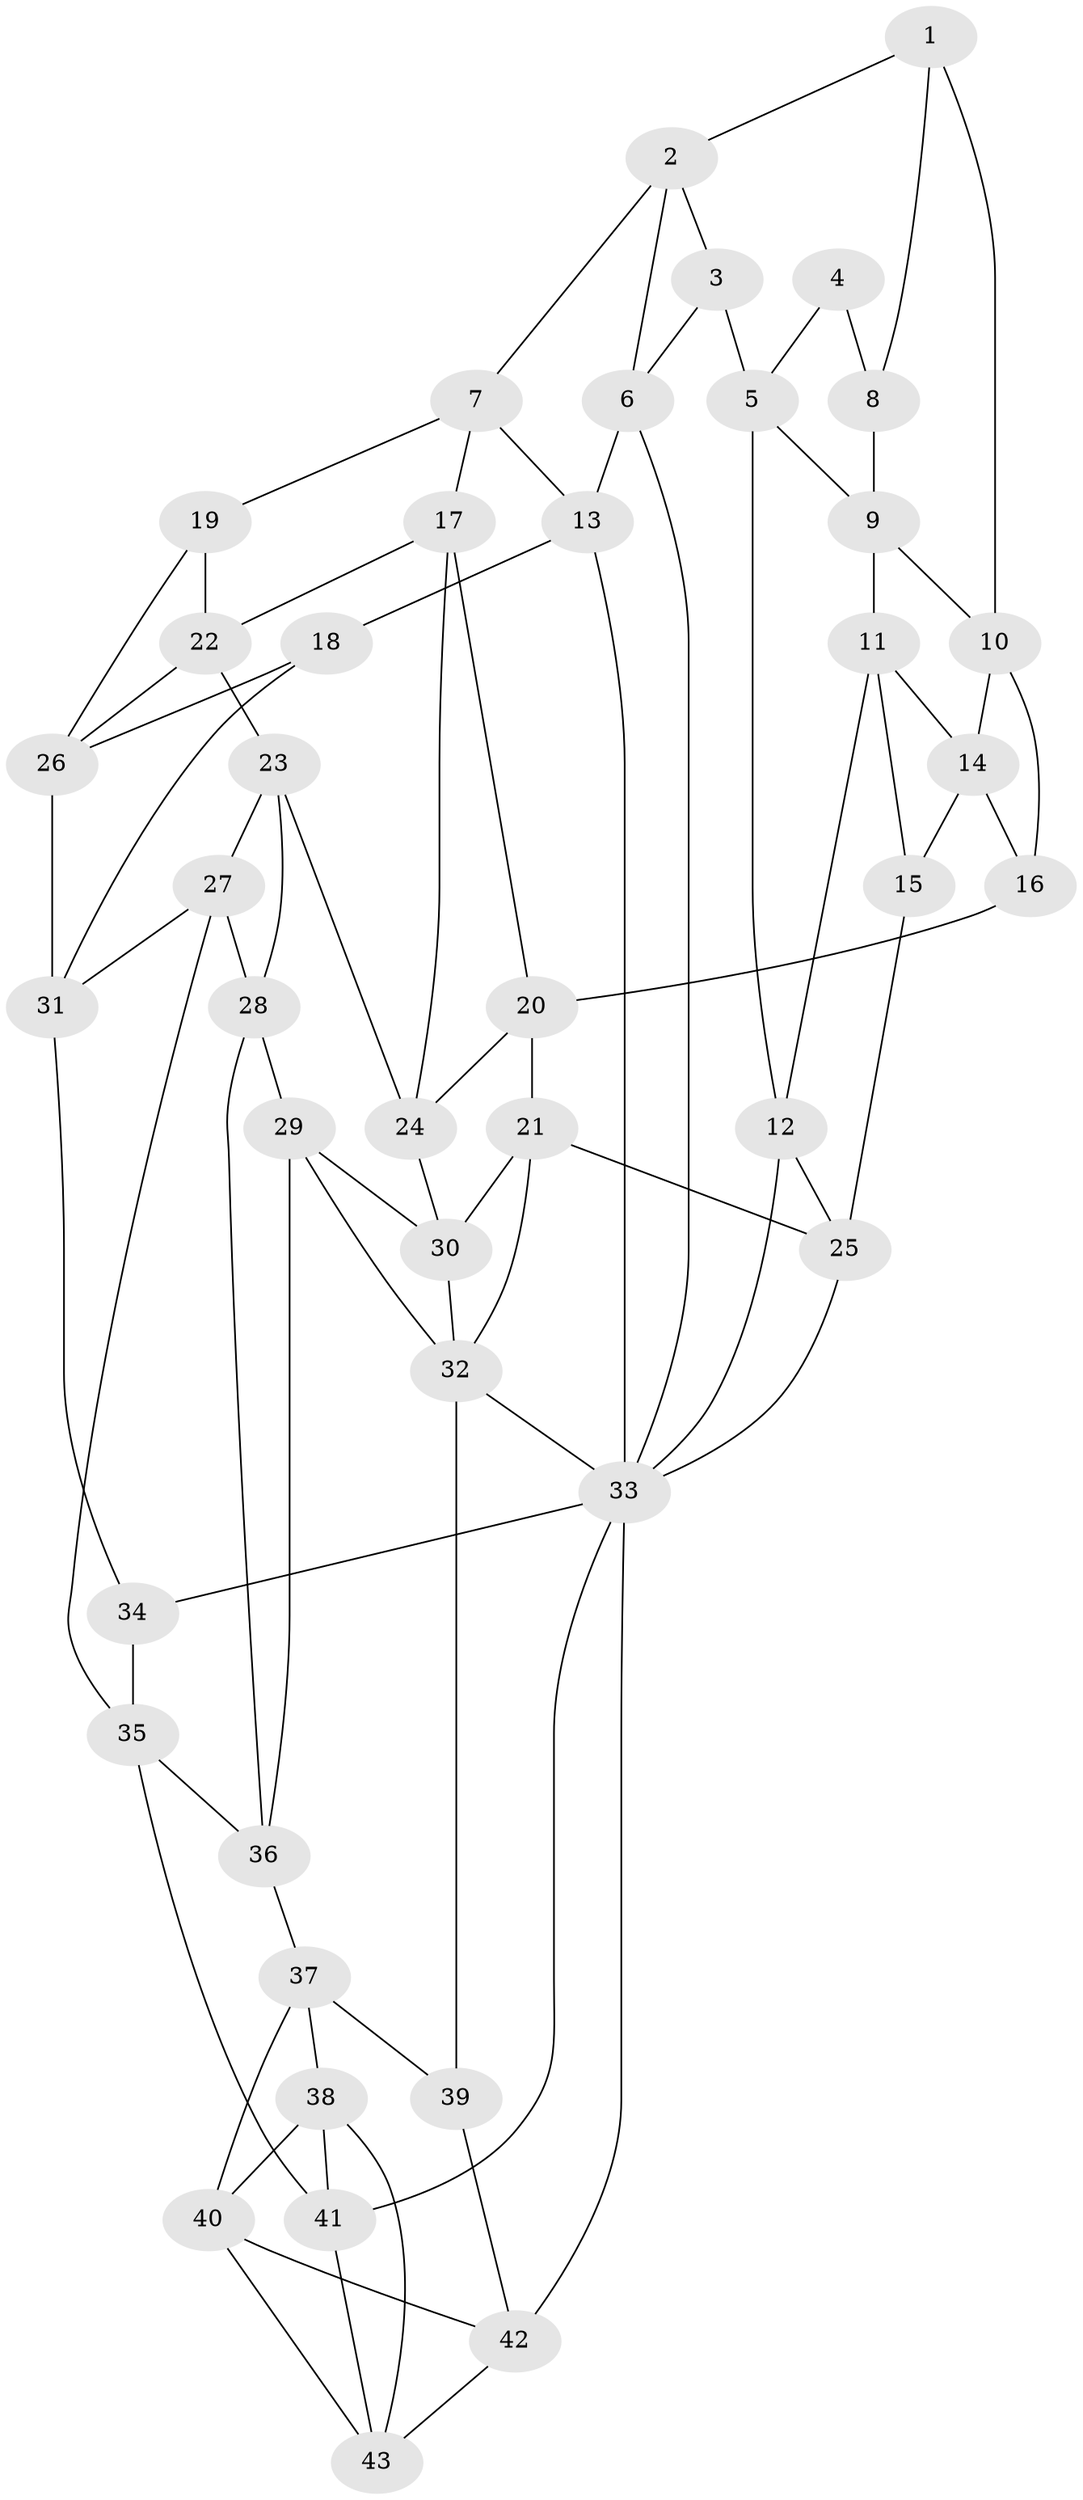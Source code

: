 // original degree distribution, {3: 0.023255813953488372, 6: 0.18604651162790697, 5: 0.5813953488372093, 4: 0.20930232558139536}
// Generated by graph-tools (version 1.1) at 2025/51/03/09/25 03:51:07]
// undirected, 43 vertices, 83 edges
graph export_dot {
graph [start="1"]
  node [color=gray90,style=filled];
  1;
  2;
  3;
  4;
  5;
  6;
  7;
  8;
  9;
  10;
  11;
  12;
  13;
  14;
  15;
  16;
  17;
  18;
  19;
  20;
  21;
  22;
  23;
  24;
  25;
  26;
  27;
  28;
  29;
  30;
  31;
  32;
  33;
  34;
  35;
  36;
  37;
  38;
  39;
  40;
  41;
  42;
  43;
  1 -- 2 [weight=1.0];
  1 -- 8 [weight=1.0];
  1 -- 10 [weight=1.0];
  2 -- 3 [weight=1.0];
  2 -- 6 [weight=1.0];
  2 -- 7 [weight=1.0];
  3 -- 5 [weight=1.0];
  3 -- 6 [weight=1.0];
  4 -- 5 [weight=1.0];
  4 -- 8 [weight=2.0];
  5 -- 9 [weight=1.0];
  5 -- 12 [weight=1.0];
  6 -- 13 [weight=1.0];
  6 -- 33 [weight=1.0];
  7 -- 13 [weight=1.0];
  7 -- 17 [weight=1.0];
  7 -- 19 [weight=1.0];
  8 -- 9 [weight=1.0];
  9 -- 10 [weight=1.0];
  9 -- 11 [weight=1.0];
  10 -- 14 [weight=1.0];
  10 -- 16 [weight=1.0];
  11 -- 12 [weight=1.0];
  11 -- 14 [weight=1.0];
  11 -- 15 [weight=1.0];
  12 -- 25 [weight=1.0];
  12 -- 33 [weight=2.0];
  13 -- 18 [weight=1.0];
  13 -- 33 [weight=1.0];
  14 -- 15 [weight=1.0];
  14 -- 16 [weight=1.0];
  15 -- 25 [weight=1.0];
  16 -- 20 [weight=1.0];
  17 -- 20 [weight=1.0];
  17 -- 22 [weight=1.0];
  17 -- 24 [weight=1.0];
  18 -- 26 [weight=1.0];
  18 -- 31 [weight=1.0];
  19 -- 22 [weight=1.0];
  19 -- 26 [weight=1.0];
  20 -- 21 [weight=1.0];
  20 -- 24 [weight=1.0];
  21 -- 25 [weight=1.0];
  21 -- 30 [weight=1.0];
  21 -- 32 [weight=1.0];
  22 -- 23 [weight=1.0];
  22 -- 26 [weight=1.0];
  23 -- 24 [weight=1.0];
  23 -- 27 [weight=1.0];
  23 -- 28 [weight=1.0];
  24 -- 30 [weight=1.0];
  25 -- 33 [weight=1.0];
  26 -- 31 [weight=1.0];
  27 -- 28 [weight=1.0];
  27 -- 31 [weight=1.0];
  27 -- 35 [weight=1.0];
  28 -- 29 [weight=1.0];
  28 -- 36 [weight=1.0];
  29 -- 30 [weight=1.0];
  29 -- 32 [weight=1.0];
  29 -- 36 [weight=1.0];
  30 -- 32 [weight=1.0];
  31 -- 34 [weight=1.0];
  32 -- 33 [weight=1.0];
  32 -- 39 [weight=2.0];
  33 -- 34 [weight=1.0];
  33 -- 41 [weight=1.0];
  33 -- 42 [weight=1.0];
  34 -- 35 [weight=1.0];
  35 -- 36 [weight=1.0];
  35 -- 41 [weight=1.0];
  36 -- 37 [weight=1.0];
  37 -- 38 [weight=1.0];
  37 -- 39 [weight=1.0];
  37 -- 40 [weight=1.0];
  38 -- 40 [weight=1.0];
  38 -- 41 [weight=1.0];
  38 -- 43 [weight=1.0];
  39 -- 42 [weight=1.0];
  40 -- 42 [weight=1.0];
  40 -- 43 [weight=1.0];
  41 -- 43 [weight=1.0];
  42 -- 43 [weight=1.0];
}
